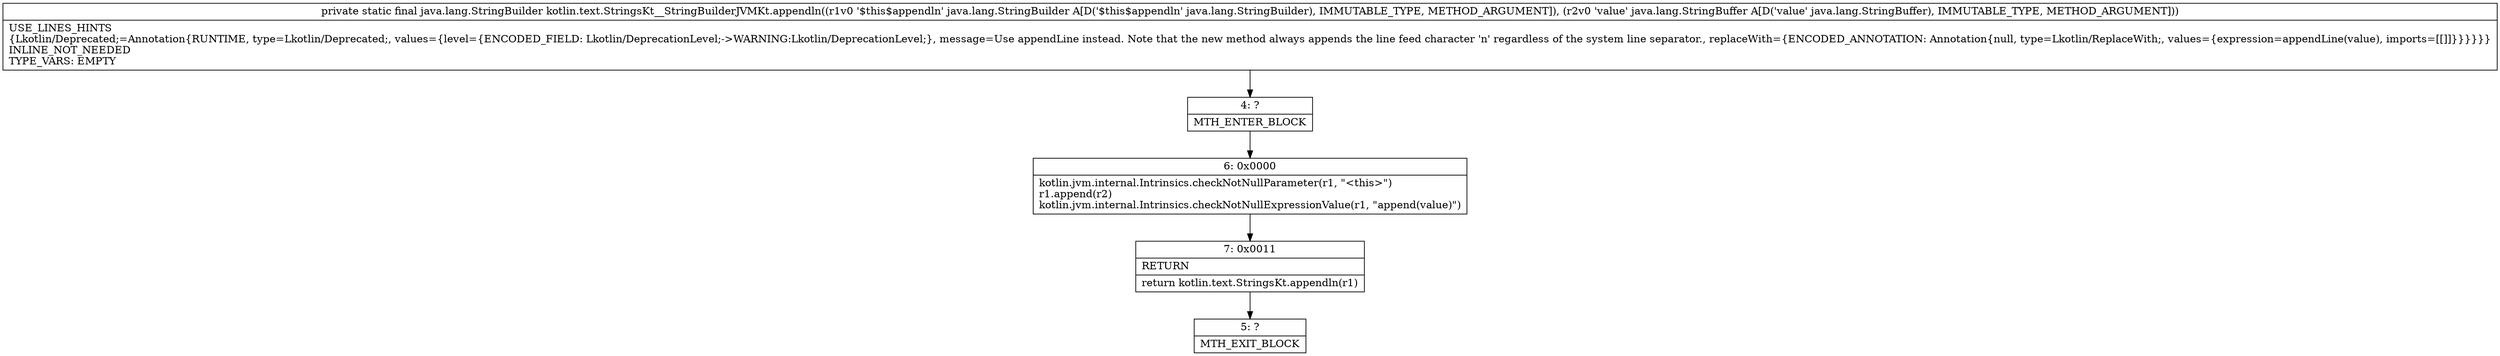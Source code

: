 digraph "CFG forkotlin.text.StringsKt__StringBuilderJVMKt.appendln(Ljava\/lang\/StringBuilder;Ljava\/lang\/StringBuffer;)Ljava\/lang\/StringBuilder;" {
Node_4 [shape=record,label="{4\:\ ?|MTH_ENTER_BLOCK\l}"];
Node_6 [shape=record,label="{6\:\ 0x0000|kotlin.jvm.internal.Intrinsics.checkNotNullParameter(r1, \"\<this\>\")\lr1.append(r2)\lkotlin.jvm.internal.Intrinsics.checkNotNullExpressionValue(r1, \"append(value)\")\l}"];
Node_7 [shape=record,label="{7\:\ 0x0011|RETURN\l|return kotlin.text.StringsKt.appendln(r1)\l}"];
Node_5 [shape=record,label="{5\:\ ?|MTH_EXIT_BLOCK\l}"];
MethodNode[shape=record,label="{private static final java.lang.StringBuilder kotlin.text.StringsKt__StringBuilderJVMKt.appendln((r1v0 '$this$appendln' java.lang.StringBuilder A[D('$this$appendln' java.lang.StringBuilder), IMMUTABLE_TYPE, METHOD_ARGUMENT]), (r2v0 'value' java.lang.StringBuffer A[D('value' java.lang.StringBuffer), IMMUTABLE_TYPE, METHOD_ARGUMENT]))  | USE_LINES_HINTS\l\{Lkotlin\/Deprecated;=Annotation\{RUNTIME, type=Lkotlin\/Deprecated;, values=\{level=\{ENCODED_FIELD: Lkotlin\/DeprecationLevel;\-\>WARNING:Lkotlin\/DeprecationLevel;\}, message=Use appendLine instead. Note that the new method always appends the line feed character 'n' regardless of the system line separator., replaceWith=\{ENCODED_ANNOTATION: Annotation\{null, type=Lkotlin\/ReplaceWith;, values=\{expression=appendLine(value), imports=[[]]\}\}\}\}\}\}\lINLINE_NOT_NEEDED\lTYPE_VARS: EMPTY\l}"];
MethodNode -> Node_4;Node_4 -> Node_6;
Node_6 -> Node_7;
Node_7 -> Node_5;
}

